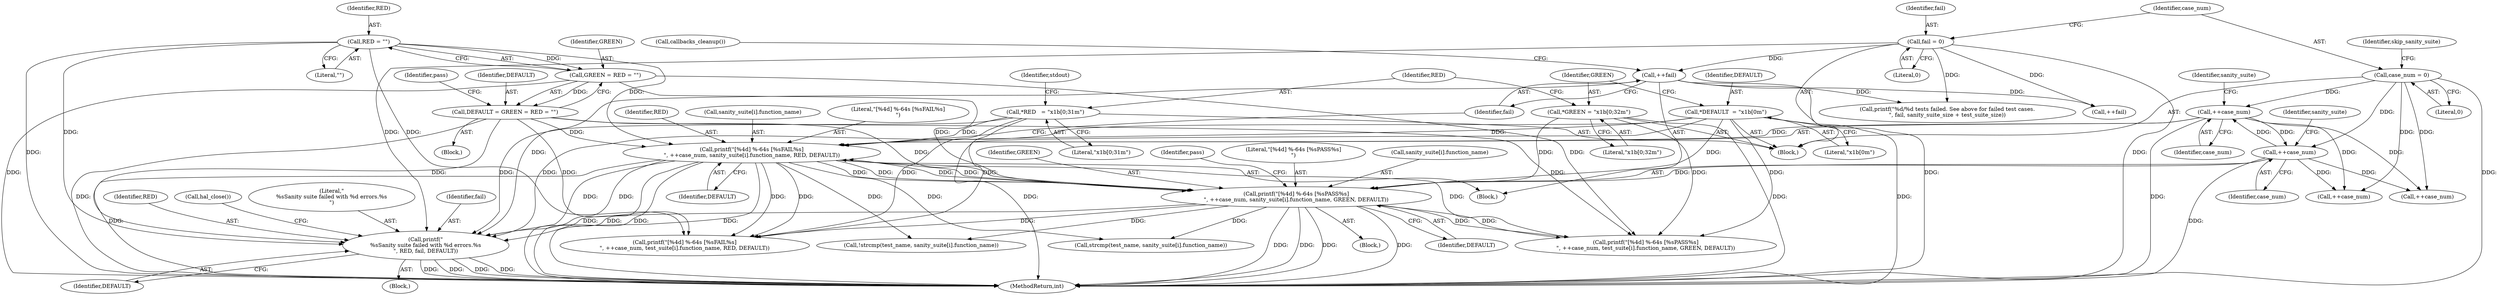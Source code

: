 digraph "0_Android_37c88107679d36c419572732b4af6e18bb2f7dce_5@pointer" {
"1000406" [label="(Call,printf(\"\n%sSanity suite failed with %d errors.%s\n\", RED, fail, DEFAULT))"];
"1000312" [label="(Call,*RED   = \"\x1b[0;31m\")"];
"1000325" [label="(Call,RED = \"\")"];
"1000387" [label="(Call,printf(\"[%4d] %-64s [%sFAIL%s]\n\", ++case_num, sanity_suite[i].function_name, RED, DEFAULT))"];
"1000389" [label="(Call,++case_num)"];
"1000374" [label="(Call,++case_num)"];
"1000337" [label="(Call,case_num = 0)"];
"1000372" [label="(Call,printf(\"[%4d] %-64s [%sPASS%s]\n\", ++case_num, sanity_suite[i].function_name, GREEN, DEFAULT))"];
"1000308" [label="(Call,*GREEN = \"\x1b[0;32m\")"];
"1000323" [label="(Call,GREEN = RED = \"\")"];
"1000304" [label="(Call,*DEFAULT  = \"\x1b[0m\")"];
"1000321" [label="(Call,DEFAULT = GREEN = RED = \"\")"];
"1000333" [label="(Call,fail = 0)"];
"1000398" [label="(Call,++fail)"];
"1000327" [label="(Literal,\"\")"];
"1000396" [label="(Identifier,RED)"];
"1000337" [label="(Call,case_num = 0)"];
"1000381" [label="(Identifier,GREEN)"];
"1000384" [label="(Identifier,pass)"];
"1000391" [label="(Call,sanity_suite[i].function_name)"];
"1000321" [label="(Call,DEFAULT = GREEN = RED = \"\")"];
"1000320" [label="(Block,)"];
"1000334" [label="(Identifier,fail)"];
"1000373" [label="(Literal,\"[%4d] %-64s [%sPASS%s]\n\")"];
"1000409" [label="(Identifier,fail)"];
"1000323" [label="(Call,GREEN = RED = \"\")"];
"1000314" [label="(Literal,\"\x1b[0;31m\")"];
"1000330" [label="(Identifier,pass)"];
"1000103" [label="(Block,)"];
"1000504" [label="(MethodReturn,int)"];
"1000408" [label="(Identifier,RED)"];
"1000387" [label="(Call,printf(\"[%4d] %-64s [%sFAIL%s]\n\", ++case_num, sanity_suite[i].function_name, RED, DEFAULT))"];
"1000405" [label="(Block,)"];
"1000386" [label="(Block,)"];
"1000319" [label="(Identifier,stdout)"];
"1000325" [label="(Call,RED = \"\")"];
"1000312" [label="(Call,*RED   = \"\x1b[0;31m\")"];
"1000359" [label="(Call,!strcmp(test_name, sanity_suite[i].function_name))"];
"1000375" [label="(Identifier,case_num)"];
"1000472" [label="(Call,++fail)"];
"1000374" [label="(Call,++case_num)"];
"1000308" [label="(Call,*GREEN = \"\x1b[0;32m\")"];
"1000411" [label="(Call,hal_close())"];
"1000397" [label="(Identifier,DEFAULT)"];
"1000406" [label="(Call,printf(\"\n%sSanity suite failed with %d errors.%s\n\", RED, fail, DEFAULT))"];
"1000310" [label="(Literal,\"\x1b[0;32m\")"];
"1000382" [label="(Identifier,DEFAULT)"];
"1000378" [label="(Identifier,sanity_suite)"];
"1000309" [label="(Identifier,GREEN)"];
"1000485" [label="(Call,printf(\"%d/%d tests failed. See above for failed test cases.\n\", fail, sanity_suite_size + test_suite_size))"];
"1000313" [label="(Identifier,RED)"];
"1000407" [label="(Literal,\"\n%sSanity suite failed with %d errors.%s\n\")"];
"1000339" [label="(Literal,0)"];
"1000342" [label="(Identifier,skip_sanity_suite)"];
"1000371" [label="(Block,)"];
"1000376" [label="(Call,sanity_suite[i].function_name)"];
"1000305" [label="(Identifier,DEFAULT)"];
"1000448" [label="(Call,++case_num)"];
"1000326" [label="(Identifier,RED)"];
"1000324" [label="(Identifier,GREEN)"];
"1000398" [label="(Call,++fail)"];
"1000333" [label="(Call,fail = 0)"];
"1000304" [label="(Call,*DEFAULT  = \"\x1b[0m\")"];
"1000463" [label="(Call,++case_num)"];
"1000306" [label="(Literal,\"\x1b[0m\")"];
"1000461" [label="(Call,printf(\"[%4d] %-64s [%sFAIL%s]\n\", ++case_num, test_suite[i].function_name, RED, DEFAULT))"];
"1000360" [label="(Call,strcmp(test_name, sanity_suite[i].function_name))"];
"1000393" [label="(Identifier,sanity_suite)"];
"1000390" [label="(Identifier,case_num)"];
"1000446" [label="(Call,printf(\"[%4d] %-64s [%sPASS%s]\n\", ++case_num, test_suite[i].function_name, GREEN, DEFAULT))"];
"1000410" [label="(Identifier,DEFAULT)"];
"1000388" [label="(Literal,\"[%4d] %-64s [%sFAIL%s]\n\")"];
"1000322" [label="(Identifier,DEFAULT)"];
"1000389" [label="(Call,++case_num)"];
"1000338" [label="(Identifier,case_num)"];
"1000335" [label="(Literal,0)"];
"1000399" [label="(Identifier,fail)"];
"1000372" [label="(Call,printf(\"[%4d] %-64s [%sPASS%s]\n\", ++case_num, sanity_suite[i].function_name, GREEN, DEFAULT))"];
"1000400" [label="(Call,callbacks_cleanup())"];
"1000406" -> "1000405"  [label="AST: "];
"1000406" -> "1000410"  [label="CFG: "];
"1000407" -> "1000406"  [label="AST: "];
"1000408" -> "1000406"  [label="AST: "];
"1000409" -> "1000406"  [label="AST: "];
"1000410" -> "1000406"  [label="AST: "];
"1000411" -> "1000406"  [label="CFG: "];
"1000406" -> "1000504"  [label="DDG: "];
"1000406" -> "1000504"  [label="DDG: "];
"1000406" -> "1000504"  [label="DDG: "];
"1000406" -> "1000504"  [label="DDG: "];
"1000312" -> "1000406"  [label="DDG: "];
"1000325" -> "1000406"  [label="DDG: "];
"1000387" -> "1000406"  [label="DDG: "];
"1000387" -> "1000406"  [label="DDG: "];
"1000333" -> "1000406"  [label="DDG: "];
"1000398" -> "1000406"  [label="DDG: "];
"1000304" -> "1000406"  [label="DDG: "];
"1000321" -> "1000406"  [label="DDG: "];
"1000372" -> "1000406"  [label="DDG: "];
"1000312" -> "1000103"  [label="AST: "];
"1000312" -> "1000314"  [label="CFG: "];
"1000313" -> "1000312"  [label="AST: "];
"1000314" -> "1000312"  [label="AST: "];
"1000319" -> "1000312"  [label="CFG: "];
"1000312" -> "1000504"  [label="DDG: "];
"1000312" -> "1000387"  [label="DDG: "];
"1000312" -> "1000461"  [label="DDG: "];
"1000325" -> "1000323"  [label="AST: "];
"1000325" -> "1000327"  [label="CFG: "];
"1000326" -> "1000325"  [label="AST: "];
"1000327" -> "1000325"  [label="AST: "];
"1000323" -> "1000325"  [label="CFG: "];
"1000325" -> "1000504"  [label="DDG: "];
"1000325" -> "1000323"  [label="DDG: "];
"1000325" -> "1000387"  [label="DDG: "];
"1000325" -> "1000461"  [label="DDG: "];
"1000387" -> "1000386"  [label="AST: "];
"1000387" -> "1000397"  [label="CFG: "];
"1000388" -> "1000387"  [label="AST: "];
"1000389" -> "1000387"  [label="AST: "];
"1000391" -> "1000387"  [label="AST: "];
"1000396" -> "1000387"  [label="AST: "];
"1000397" -> "1000387"  [label="AST: "];
"1000399" -> "1000387"  [label="CFG: "];
"1000387" -> "1000504"  [label="DDG: "];
"1000387" -> "1000504"  [label="DDG: "];
"1000387" -> "1000504"  [label="DDG: "];
"1000387" -> "1000504"  [label="DDG: "];
"1000387" -> "1000359"  [label="DDG: "];
"1000387" -> "1000360"  [label="DDG: "];
"1000387" -> "1000372"  [label="DDG: "];
"1000387" -> "1000372"  [label="DDG: "];
"1000389" -> "1000387"  [label="DDG: "];
"1000372" -> "1000387"  [label="DDG: "];
"1000372" -> "1000387"  [label="DDG: "];
"1000304" -> "1000387"  [label="DDG: "];
"1000321" -> "1000387"  [label="DDG: "];
"1000387" -> "1000446"  [label="DDG: "];
"1000387" -> "1000461"  [label="DDG: "];
"1000387" -> "1000461"  [label="DDG: "];
"1000389" -> "1000390"  [label="CFG: "];
"1000390" -> "1000389"  [label="AST: "];
"1000393" -> "1000389"  [label="CFG: "];
"1000389" -> "1000504"  [label="DDG: "];
"1000389" -> "1000374"  [label="DDG: "];
"1000374" -> "1000389"  [label="DDG: "];
"1000337" -> "1000389"  [label="DDG: "];
"1000389" -> "1000448"  [label="DDG: "];
"1000389" -> "1000463"  [label="DDG: "];
"1000374" -> "1000372"  [label="AST: "];
"1000374" -> "1000375"  [label="CFG: "];
"1000375" -> "1000374"  [label="AST: "];
"1000378" -> "1000374"  [label="CFG: "];
"1000374" -> "1000504"  [label="DDG: "];
"1000374" -> "1000372"  [label="DDG: "];
"1000337" -> "1000374"  [label="DDG: "];
"1000374" -> "1000448"  [label="DDG: "];
"1000374" -> "1000463"  [label="DDG: "];
"1000337" -> "1000103"  [label="AST: "];
"1000337" -> "1000339"  [label="CFG: "];
"1000338" -> "1000337"  [label="AST: "];
"1000339" -> "1000337"  [label="AST: "];
"1000342" -> "1000337"  [label="CFG: "];
"1000337" -> "1000504"  [label="DDG: "];
"1000337" -> "1000448"  [label="DDG: "];
"1000337" -> "1000463"  [label="DDG: "];
"1000372" -> "1000371"  [label="AST: "];
"1000372" -> "1000382"  [label="CFG: "];
"1000373" -> "1000372"  [label="AST: "];
"1000376" -> "1000372"  [label="AST: "];
"1000381" -> "1000372"  [label="AST: "];
"1000382" -> "1000372"  [label="AST: "];
"1000384" -> "1000372"  [label="CFG: "];
"1000372" -> "1000504"  [label="DDG: "];
"1000372" -> "1000504"  [label="DDG: "];
"1000372" -> "1000504"  [label="DDG: "];
"1000372" -> "1000504"  [label="DDG: "];
"1000372" -> "1000359"  [label="DDG: "];
"1000372" -> "1000360"  [label="DDG: "];
"1000308" -> "1000372"  [label="DDG: "];
"1000323" -> "1000372"  [label="DDG: "];
"1000304" -> "1000372"  [label="DDG: "];
"1000321" -> "1000372"  [label="DDG: "];
"1000372" -> "1000446"  [label="DDG: "];
"1000372" -> "1000446"  [label="DDG: "];
"1000372" -> "1000461"  [label="DDG: "];
"1000308" -> "1000103"  [label="AST: "];
"1000308" -> "1000310"  [label="CFG: "];
"1000309" -> "1000308"  [label="AST: "];
"1000310" -> "1000308"  [label="AST: "];
"1000313" -> "1000308"  [label="CFG: "];
"1000308" -> "1000504"  [label="DDG: "];
"1000308" -> "1000446"  [label="DDG: "];
"1000323" -> "1000321"  [label="AST: "];
"1000324" -> "1000323"  [label="AST: "];
"1000321" -> "1000323"  [label="CFG: "];
"1000323" -> "1000504"  [label="DDG: "];
"1000323" -> "1000321"  [label="DDG: "];
"1000323" -> "1000446"  [label="DDG: "];
"1000304" -> "1000103"  [label="AST: "];
"1000304" -> "1000306"  [label="CFG: "];
"1000305" -> "1000304"  [label="AST: "];
"1000306" -> "1000304"  [label="AST: "];
"1000309" -> "1000304"  [label="CFG: "];
"1000304" -> "1000504"  [label="DDG: "];
"1000304" -> "1000446"  [label="DDG: "];
"1000304" -> "1000461"  [label="DDG: "];
"1000321" -> "1000320"  [label="AST: "];
"1000322" -> "1000321"  [label="AST: "];
"1000330" -> "1000321"  [label="CFG: "];
"1000321" -> "1000504"  [label="DDG: "];
"1000321" -> "1000446"  [label="DDG: "];
"1000321" -> "1000461"  [label="DDG: "];
"1000333" -> "1000103"  [label="AST: "];
"1000333" -> "1000335"  [label="CFG: "];
"1000334" -> "1000333"  [label="AST: "];
"1000335" -> "1000333"  [label="AST: "];
"1000338" -> "1000333"  [label="CFG: "];
"1000333" -> "1000504"  [label="DDG: "];
"1000333" -> "1000398"  [label="DDG: "];
"1000333" -> "1000472"  [label="DDG: "];
"1000333" -> "1000485"  [label="DDG: "];
"1000398" -> "1000386"  [label="AST: "];
"1000398" -> "1000399"  [label="CFG: "];
"1000399" -> "1000398"  [label="AST: "];
"1000400" -> "1000398"  [label="CFG: "];
"1000398" -> "1000504"  [label="DDG: "];
"1000398" -> "1000472"  [label="DDG: "];
"1000398" -> "1000485"  [label="DDG: "];
}
